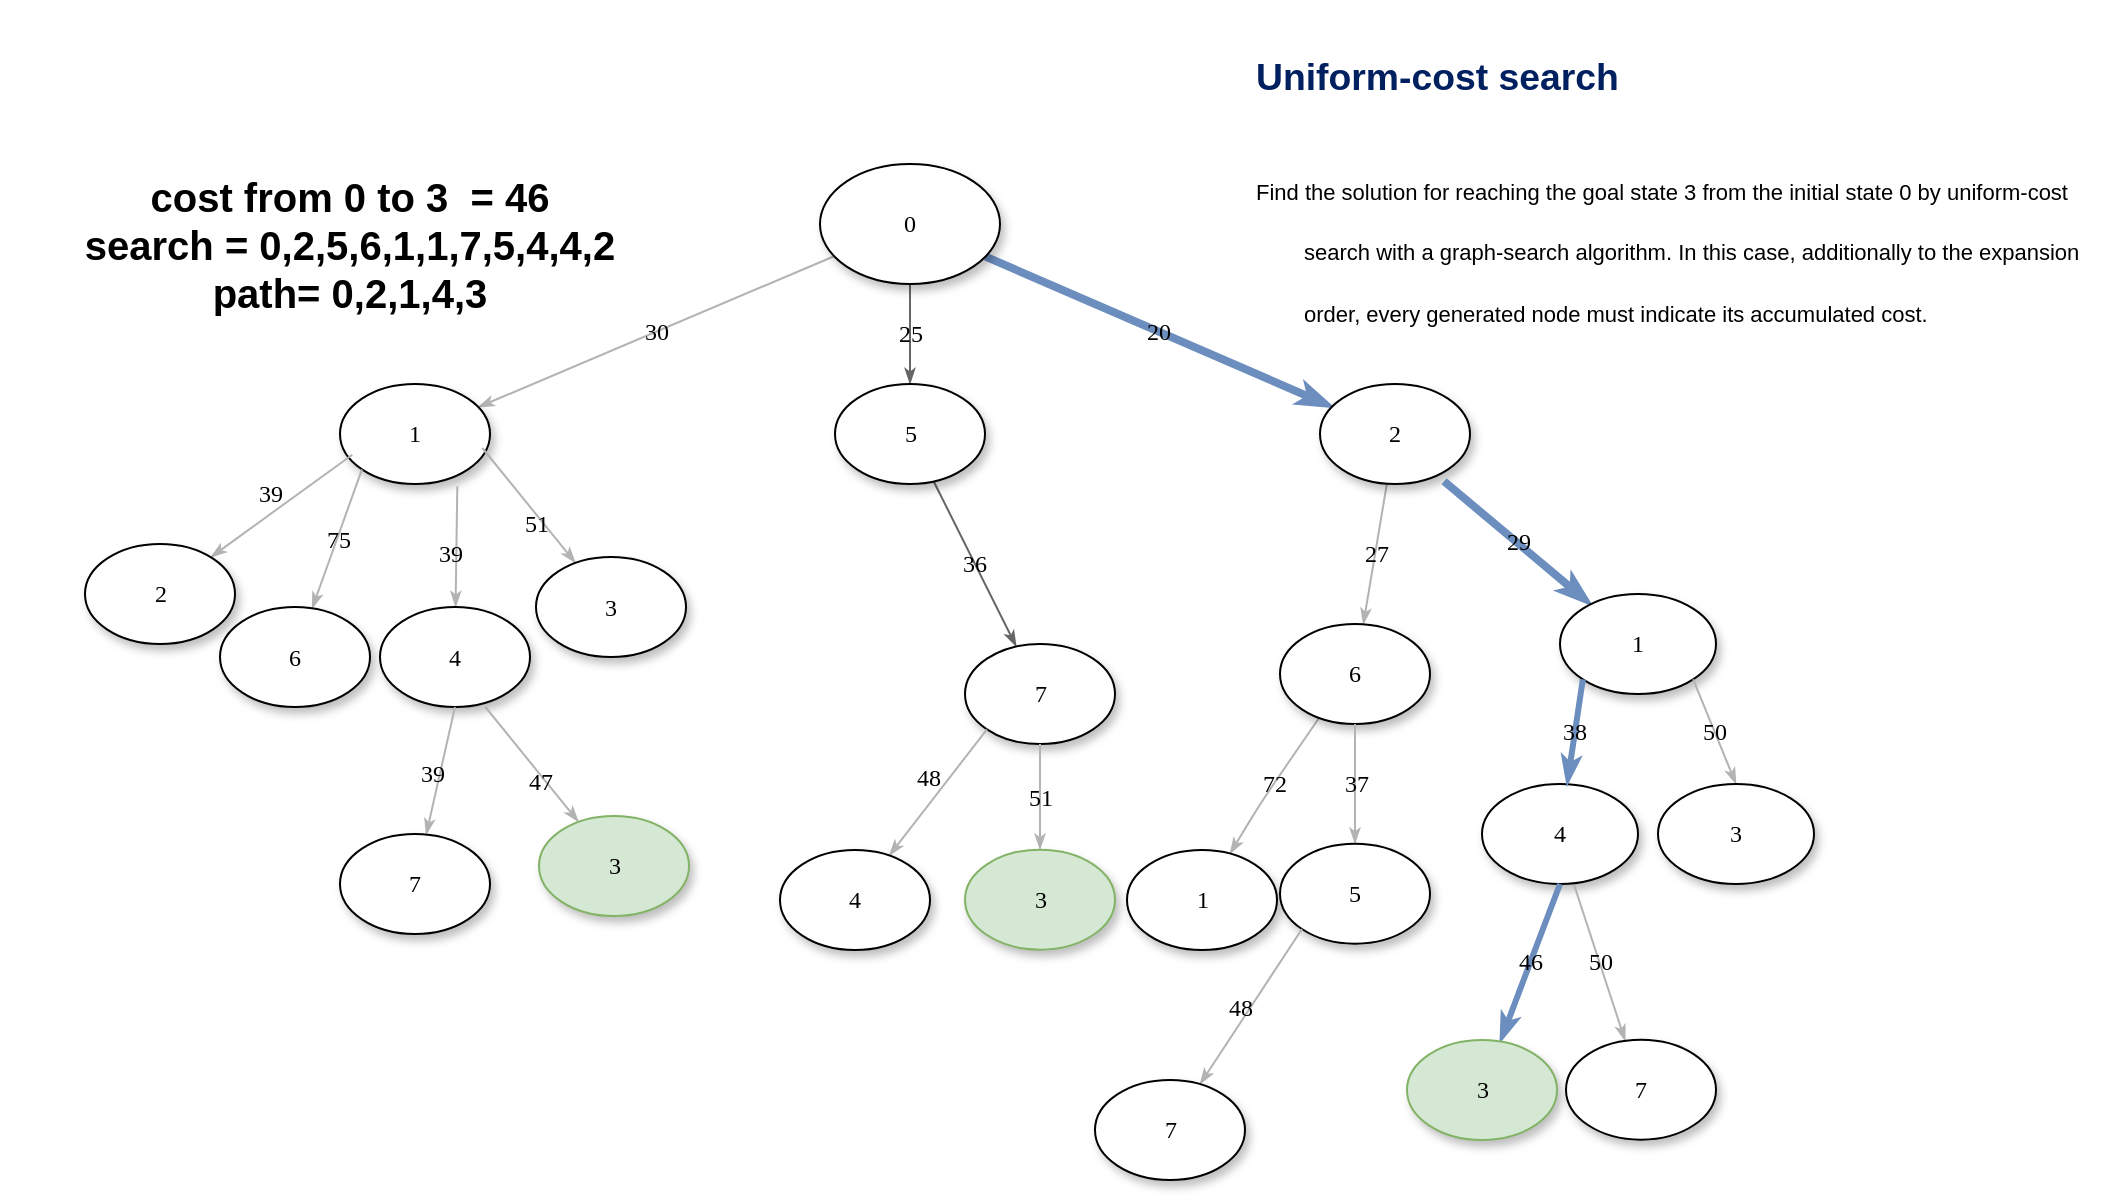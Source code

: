 <mxfile version="11.2.4" type="device" pages="1"><diagram name="Page-1" id="42789a77-a242-8287-6e28-9cd8cfd52e62"><mxGraphModel dx="1263" dy="1417" grid="1" gridSize="10" guides="1" tooltips="1" connect="1" arrows="1" fold="1" page="1" pageScale="1" pageWidth="1100" pageHeight="850" background="#ffffff" math="0" shadow="0"><root><mxCell id="0"/><mxCell id="1" parent="0"/><mxCell id="1ea317790d2ca983-12" value="25" style="edgeStyle=none;rounded=1;html=1;labelBackgroundColor=none;startArrow=none;startFill=0;startSize=5;endArrow=classicThin;endFill=1;endSize=5;jettySize=auto;orthogonalLoop=1;strokeColor=#666666;strokeWidth=1;fontFamily=Verdana;fontSize=12;fontColor=#000000;fillColor=#f5f5f5;" parent="1" source="1ea317790d2ca983-1" target="1ea317790d2ca983-2" edge="1"><mxGeometry relative="1" as="geometry"/></mxCell><mxCell id="1ea317790d2ca983-13" value="30" style="edgeStyle=none;rounded=1;html=1;labelBackgroundColor=none;startArrow=none;startFill=0;startSize=5;endArrow=classicThin;endFill=1;endSize=5;jettySize=auto;orthogonalLoop=1;strokeColor=#B3B3B3;strokeWidth=1;fontFamily=Verdana;fontSize=12;fontColor=#000000;" parent="1" source="1ea317790d2ca983-1" target="1ea317790d2ca983-9" edge="1"><mxGeometry relative="1" as="geometry"/></mxCell><mxCell id="1ea317790d2ca983-14" value="20" style="edgeStyle=none;rounded=1;html=1;labelBackgroundColor=none;startArrow=none;startFill=0;startSize=5;endArrow=classicThin;endFill=1;endSize=5;jettySize=auto;orthogonalLoop=1;strokeColor=#6c8ebf;strokeWidth=4;fontFamily=Verdana;fontSize=12;fontColor=#000000;fillColor=#dae8fc;" parent="1" source="1ea317790d2ca983-1" target="1ea317790d2ca983-3" edge="1"><mxGeometry relative="1" as="geometry"/></mxCell><mxCell id="1ea317790d2ca983-1" value="0" style="ellipse;whiteSpace=wrap;html=1;rounded=0;shadow=1;comic=0;labelBackgroundColor=none;strokeColor=#000000;strokeWidth=1;fillColor=#FFFFFF;fontFamily=Verdana;fontSize=12;fontColor=#000000;align=center;" parent="1" vertex="1"><mxGeometry x="450" y="80" width="90" height="60" as="geometry"/></mxCell><mxCell id="1ea317790d2ca983-21" value="72" style="edgeStyle=none;rounded=1;html=1;labelBackgroundColor=none;startArrow=none;startFill=0;startSize=5;endArrow=classicThin;endFill=1;endSize=5;jettySize=auto;orthogonalLoop=1;strokeColor=#B3B3B3;strokeWidth=1;fontFamily=Verdana;fontSize=12;fontColor=#000000;exitX=0.26;exitY=0.94;exitDx=0;exitDy=0;exitPerimeter=0;" parent="1" source="1ea317790d2ca983-4" target="1ea317790d2ca983-7" edge="1"><mxGeometry relative="1" as="geometry"><Array as="points"><mxPoint x="670" y="400"/></Array></mxGeometry></mxCell><mxCell id="1ea317790d2ca983-22" value="36" style="edgeStyle=none;rounded=1;html=1;labelBackgroundColor=none;startArrow=none;startFill=0;startSize=5;endArrow=classicThin;endFill=1;endSize=5;jettySize=auto;orthogonalLoop=1;strokeColor=#666666;strokeWidth=1;fontFamily=Verdana;fontSize=12;fontColor=#000000;fillColor=#f5f5f5;" parent="1" source="1ea317790d2ca983-2" target="1ea317790d2ca983-6" edge="1"><mxGeometry relative="1" as="geometry"/></mxCell><mxCell id="1ea317790d2ca983-2" value="&lt;span&gt;5&lt;/span&gt;" style="ellipse;whiteSpace=wrap;html=1;rounded=0;shadow=1;comic=0;labelBackgroundColor=none;strokeColor=#000000;strokeWidth=1;fillColor=#FFFFFF;fontFamily=Verdana;fontSize=12;fontColor=#000000;align=center;" parent="1" vertex="1"><mxGeometry x="457.5" y="190" width="75" height="50" as="geometry"/></mxCell><mxCell id="1ea317790d2ca983-15" value="27" style="edgeStyle=none;rounded=1;html=1;labelBackgroundColor=none;startArrow=none;startFill=0;startSize=5;endArrow=classicThin;endFill=1;endSize=5;jettySize=auto;orthogonalLoop=1;strokeColor=#B3B3B3;strokeWidth=1;fontFamily=Verdana;fontSize=12;fontColor=#000000;" parent="1" source="1ea317790d2ca983-3" target="1ea317790d2ca983-4" edge="1"><mxGeometry relative="1" as="geometry"/></mxCell><mxCell id="1ea317790d2ca983-3" value="&lt;span&gt;2&lt;/span&gt;" style="ellipse;whiteSpace=wrap;html=1;rounded=0;shadow=1;comic=0;labelBackgroundColor=none;strokeColor=#000000;strokeWidth=1;fillColor=#FFFFFF;fontFamily=Verdana;fontSize=12;fontColor=#000000;align=center;" parent="1" vertex="1"><mxGeometry x="700" y="190" width="75" height="50" as="geometry"/></mxCell><mxCell id="1ea317790d2ca983-4" value="&lt;span&gt;6&lt;/span&gt;" style="ellipse;whiteSpace=wrap;html=1;rounded=0;shadow=1;comic=0;labelBackgroundColor=none;strokeColor=#000000;strokeWidth=1;fillColor=#FFFFFF;fontFamily=Verdana;fontSize=12;fontColor=#000000;align=center;" parent="1" vertex="1"><mxGeometry x="680" y="310" width="75" height="50" as="geometry"/></mxCell><mxCell id="1ea317790d2ca983-6" value="&lt;span&gt;7&lt;/span&gt;" style="ellipse;whiteSpace=wrap;html=1;rounded=0;shadow=1;comic=0;labelBackgroundColor=none;strokeColor=#000000;strokeWidth=1;fillColor=#FFFFFF;fontFamily=Verdana;fontSize=12;fontColor=#000000;align=center;" parent="1" vertex="1"><mxGeometry x="522.5" y="320" width="75" height="50" as="geometry"/></mxCell><mxCell id="1ea317790d2ca983-7" value="&lt;span&gt;1&lt;/span&gt;" style="ellipse;whiteSpace=wrap;html=1;rounded=0;shadow=1;comic=0;labelBackgroundColor=none;strokeColor=#000000;strokeWidth=1;fillColor=#FFFFFF;fontFamily=Verdana;fontSize=12;fontColor=#000000;align=center;" parent="1" vertex="1"><mxGeometry x="603.5" y="423" width="75" height="50" as="geometry"/></mxCell><mxCell id="1ea317790d2ca983-19" value="37" style="edgeStyle=none;rounded=1;html=1;labelBackgroundColor=none;startArrow=none;startFill=0;startSize=5;endArrow=classicThin;endFill=1;endSize=5;jettySize=auto;orthogonalLoop=1;strokeColor=#B3B3B3;strokeWidth=1;fontFamily=Verdana;fontSize=12;fontColor=#000000;exitX=0.5;exitY=1;exitDx=0;exitDy=0;" parent="1" source="1ea317790d2ca983-4" target="1ea317790d2ca983-10" edge="1"><mxGeometry relative="1" as="geometry"/></mxCell><mxCell id="1ea317790d2ca983-9" value="1" style="ellipse;whiteSpace=wrap;html=1;rounded=0;shadow=1;comic=0;labelBackgroundColor=none;strokeColor=#000000;strokeWidth=1;fillColor=#FFFFFF;fontFamily=Verdana;fontSize=12;fontColor=#000000;align=center;" parent="1" vertex="1"><mxGeometry x="210" y="190" width="75" height="50" as="geometry"/></mxCell><mxCell id="1ea317790d2ca983-20" value="29" style="edgeStyle=none;rounded=1;html=1;labelBackgroundColor=none;startArrow=none;startFill=0;startSize=5;endArrow=classicThin;endFill=1;endSize=5;jettySize=auto;orthogonalLoop=1;strokeColor=#6c8ebf;strokeWidth=4;fontFamily=Verdana;fontSize=12;fontColor=#000000;exitX=0.827;exitY=0.973;exitDx=0;exitDy=0;exitPerimeter=0;fillColor=#dae8fc;" parent="1" source="1ea317790d2ca983-3" target="1ea317790d2ca983-11" edge="1"><mxGeometry relative="1" as="geometry"><Array as="points"/></mxGeometry></mxCell><mxCell id="1ea317790d2ca983-10" value="&lt;span&gt;5&lt;/span&gt;" style="ellipse;whiteSpace=wrap;html=1;rounded=0;shadow=1;comic=0;labelBackgroundColor=none;strokeColor=#000000;strokeWidth=1;fillColor=#FFFFFF;fontFamily=Verdana;fontSize=12;fontColor=#000000;align=center;" parent="1" vertex="1"><mxGeometry x="680" y="419.833" width="75" height="50" as="geometry"/></mxCell><mxCell id="1ea317790d2ca983-11" value="&lt;span&gt;1&lt;/span&gt;" style="ellipse;whiteSpace=wrap;html=1;rounded=0;shadow=1;comic=0;labelBackgroundColor=none;strokeColor=#000000;strokeWidth=1;fillColor=#FFFFFF;fontFamily=Verdana;fontSize=12;fontColor=#000000;align=center;" parent="1" vertex="1"><mxGeometry x="820" y="295" width="78" height="50" as="geometry"/></mxCell><mxCell id="u_YWy7u38ENdyj3N-hBp-10" value="&lt;span&gt;4&lt;/span&gt;" style="ellipse;whiteSpace=wrap;html=1;rounded=0;shadow=1;comic=0;labelBackgroundColor=none;strokeColor=#000000;strokeWidth=1;fillColor=#FFFFFF;fontFamily=Verdana;fontSize=12;fontColor=#000000;align=center;" vertex="1" parent="1"><mxGeometry x="781" y="390" width="78" height="50" as="geometry"/></mxCell><mxCell id="u_YWy7u38ENdyj3N-hBp-2" value="&lt;h1&gt;&lt;p class=&quot;MsoListParagraph&quot; style=&quot;margin-left: 18pt ; text-indent: -18pt ; line-height: 107%&quot;&gt;&lt;b style=&quot;text-indent: -18pt ; font-size: 12px&quot;&gt;&lt;span style=&quot;font-size: 14.0pt ; line-height: 107% ; color: #002060&quot;&gt;Uniform-cost search&amp;nbsp;&lt;/span&gt;&lt;/b&gt;&lt;/p&gt;&lt;p class=&quot;MsoListParagraph&quot; style=&quot;margin-left: 18pt ; text-indent: -18pt ; line-height: 107%&quot;&gt;&lt;span style=&quot;font-weight: 400 ; text-indent: -18pt&quot;&gt;&lt;font style=&quot;font-size: 11px&quot;&gt;Find the solution for reaching the goal state 3 from the initial state 0 by uniform-cost search with a graph-search algorithm. In this case, additionally to the expansion order, every generated node must indicate its accumulated cost.&lt;/font&gt;&lt;/span&gt;&lt;/p&gt;&lt;/h1&gt;" style="text;html=1;strokeColor=none;fillColor=none;spacing=5;spacingTop=-20;whiteSpace=wrap;overflow=hidden;rounded=0;align=left;" vertex="1" parent="1"><mxGeometry x="663" y="8" width="437" height="182" as="geometry"/></mxCell><mxCell id="u_YWy7u38ENdyj3N-hBp-4" value="&lt;b style=&quot;font-size: 20px&quot;&gt;cost from 0 to 3&amp;nbsp; = 46&lt;br&gt;search = 0,2,5,6,1,1,7,5,4,4,2&lt;br&gt;path= 0,2,1,4,3&lt;br&gt;&lt;/b&gt;" style="text;html=1;strokeColor=none;fillColor=none;align=center;verticalAlign=middle;whiteSpace=wrap;rounded=0;" vertex="1" parent="1"><mxGeometry x="40" y="60" width="350" height="120" as="geometry"/></mxCell><mxCell id="u_YWy7u38ENdyj3N-hBp-15" value="38" style="edgeStyle=none;rounded=1;html=1;labelBackgroundColor=none;startArrow=none;startFill=0;startSize=5;endArrow=classicThin;endFill=1;endSize=5;jettySize=auto;orthogonalLoop=1;strokeColor=#6c8ebf;strokeWidth=3;fontFamily=Verdana;fontSize=12;fontColor=#000000;exitX=0;exitY=1;exitDx=0;exitDy=0;fillColor=#dae8fc;" edge="1" parent="1" source="1ea317790d2ca983-11" target="u_YWy7u38ENdyj3N-hBp-10"><mxGeometry relative="1" as="geometry"><mxPoint x="840" y="370" as="sourcePoint"/><mxPoint x="840" y="429.833" as="targetPoint"/></mxGeometry></mxCell><mxCell id="u_YWy7u38ENdyj3N-hBp-16" value="50" style="edgeStyle=none;rounded=1;html=1;labelBackgroundColor=none;startArrow=none;startFill=0;startSize=5;endArrow=classicThin;endFill=1;endSize=5;jettySize=auto;orthogonalLoop=1;strokeColor=#B3B3B3;strokeWidth=1;fontFamily=Verdana;fontSize=12;fontColor=#000000;exitX=1;exitY=1;exitDx=0;exitDy=0;entryX=0.5;entryY=0;entryDx=0;entryDy=0;" edge="1" parent="1" source="1ea317790d2ca983-11" target="u_YWy7u38ENdyj3N-hBp-17"><mxGeometry relative="1" as="geometry"><mxPoint x="841.662" y="347.829" as="sourcePoint"/><mxPoint x="886" y="390" as="targetPoint"/></mxGeometry></mxCell><mxCell id="u_YWy7u38ENdyj3N-hBp-17" value="&lt;span&gt;3&lt;/span&gt;" style="ellipse;whiteSpace=wrap;html=1;rounded=0;shadow=1;comic=0;labelBackgroundColor=none;strokeColor=#000000;strokeWidth=1;fillColor=#FFFFFF;fontFamily=Verdana;fontSize=12;fontColor=#000000;align=center;" vertex="1" parent="1"><mxGeometry x="869" y="390" width="78" height="50" as="geometry"/></mxCell><mxCell id="u_YWy7u38ENdyj3N-hBp-18" value="75" style="edgeStyle=none;rounded=1;html=1;labelBackgroundColor=none;startArrow=none;startFill=0;startSize=5;endArrow=classicThin;endFill=1;endSize=5;jettySize=auto;orthogonalLoop=1;strokeColor=#B3B3B3;strokeWidth=1;fontFamily=Verdana;fontSize=12;fontColor=#000000;exitX=0;exitY=1;exitDx=0;exitDy=0;" edge="1" parent="1" target="u_YWy7u38ENdyj3N-hBp-19" source="1ea317790d2ca983-9"><mxGeometry relative="1" as="geometry"><mxPoint x="232" y="238.5" as="sourcePoint"/><Array as="points"/></mxGeometry></mxCell><mxCell id="u_YWy7u38ENdyj3N-hBp-19" value="&lt;span&gt;6&lt;/span&gt;" style="ellipse;whiteSpace=wrap;html=1;rounded=0;shadow=1;comic=0;labelBackgroundColor=none;strokeColor=#000000;strokeWidth=1;fillColor=#FFFFFF;fontFamily=Verdana;fontSize=12;fontColor=#000000;align=center;" vertex="1" parent="1"><mxGeometry x="150" y="301.5" width="75" height="50" as="geometry"/></mxCell><mxCell id="u_YWy7u38ENdyj3N-hBp-20" value="39" style="edgeStyle=none;rounded=1;html=1;labelBackgroundColor=none;startArrow=none;startFill=0;startSize=5;endArrow=classicThin;endFill=1;endSize=5;jettySize=auto;orthogonalLoop=1;strokeColor=#B3B3B3;strokeWidth=1;fontFamily=Verdana;fontSize=12;fontColor=#000000;exitX=0.782;exitY=1.023;exitDx=0;exitDy=0;exitPerimeter=0;" edge="1" parent="1" target="u_YWy7u38ENdyj3N-hBp-21" source="1ea317790d2ca983-9"><mxGeometry x="0.207" y="-10" relative="1" as="geometry"><mxPoint x="397" y="270" as="sourcePoint"/><Array as="points"/><mxPoint x="7" y="-3" as="offset"/></mxGeometry></mxCell><mxCell id="u_YWy7u38ENdyj3N-hBp-21" value="&lt;span&gt;4&lt;/span&gt;" style="ellipse;whiteSpace=wrap;html=1;rounded=0;shadow=1;comic=0;labelBackgroundColor=none;strokeColor=#000000;strokeWidth=1;fillColor=#FFFFFF;fontFamily=Verdana;fontSize=12;fontColor=#000000;align=center;" vertex="1" parent="1"><mxGeometry x="230" y="301.5" width="75" height="50" as="geometry"/></mxCell><mxCell id="u_YWy7u38ENdyj3N-hBp-22" value="51" style="edgeStyle=none;rounded=1;html=1;labelBackgroundColor=none;startArrow=none;startFill=0;startSize=5;endArrow=classicThin;endFill=1;endSize=5;jettySize=auto;orthogonalLoop=1;strokeColor=#B3B3B3;strokeWidth=1;fontFamily=Verdana;fontSize=12;fontColor=#000000;exitX=0.949;exitY=0.64;exitDx=0;exitDy=0;exitPerimeter=0;" edge="1" parent="1" target="u_YWy7u38ENdyj3N-hBp-23" source="1ea317790d2ca983-9"><mxGeometry x="0.207" y="-10" relative="1" as="geometry"><mxPoint x="306.65" y="222.65" as="sourcePoint"/><Array as="points"/><mxPoint x="7" y="-3" as="offset"/></mxGeometry></mxCell><mxCell id="u_YWy7u38ENdyj3N-hBp-23" value="&lt;span&gt;3&lt;/span&gt;" style="ellipse;whiteSpace=wrap;html=1;rounded=0;shadow=1;comic=0;labelBackgroundColor=none;strokeColor=#000000;strokeWidth=1;fillColor=#FFFFFF;fontFamily=Verdana;fontSize=12;fontColor=#000000;align=center;" vertex="1" parent="1"><mxGeometry x="308" y="276.5" width="75" height="50" as="geometry"/></mxCell><mxCell id="u_YWy7u38ENdyj3N-hBp-24" value="39" style="edgeStyle=none;rounded=1;html=1;labelBackgroundColor=none;startArrow=none;startFill=0;startSize=5;endArrow=classicThin;endFill=1;endSize=5;jettySize=auto;orthogonalLoop=1;strokeColor=#B3B3B3;strokeWidth=1;fontFamily=Verdana;fontSize=12;fontColor=#000000;exitX=0.082;exitY=0.707;exitDx=0;exitDy=0;exitPerimeter=0;" edge="1" parent="1" target="u_YWy7u38ENdyj3N-hBp-25" source="1ea317790d2ca983-9"><mxGeometry x="0.207" y="-10" relative="1" as="geometry"><mxPoint x="81.15" y="216.15" as="sourcePoint"/><Array as="points"/><mxPoint x="7" y="-3" as="offset"/></mxGeometry></mxCell><mxCell id="u_YWy7u38ENdyj3N-hBp-25" value="&lt;span&gt;2&lt;/span&gt;" style="ellipse;whiteSpace=wrap;html=1;rounded=0;shadow=1;comic=0;labelBackgroundColor=none;strokeColor=#000000;strokeWidth=1;fillColor=#FFFFFF;fontFamily=Verdana;fontSize=12;fontColor=#000000;align=center;" vertex="1" parent="1"><mxGeometry x="82.5" y="270" width="75" height="50" as="geometry"/></mxCell><mxCell id="u_YWy7u38ENdyj3N-hBp-27" value="46" style="edgeStyle=none;rounded=1;html=1;labelBackgroundColor=none;startArrow=none;startFill=0;startSize=5;endArrow=classicThin;endFill=1;endSize=5;jettySize=auto;orthogonalLoop=1;strokeColor=#6c8ebf;strokeWidth=3;fontFamily=Verdana;fontSize=12;fontColor=#000000;exitX=0.5;exitY=1;exitDx=0;exitDy=0;fillColor=#dae8fc;" edge="1" parent="1" target="u_YWy7u38ENdyj3N-hBp-28" source="u_YWy7u38ENdyj3N-hBp-10"><mxGeometry relative="1" as="geometry"><mxPoint x="842.5" y="455" as="sourcePoint"/><Array as="points"/></mxGeometry></mxCell><mxCell id="u_YWy7u38ENdyj3N-hBp-28" value="&lt;span&gt;3&lt;/span&gt;" style="ellipse;whiteSpace=wrap;html=1;rounded=0;shadow=1;comic=0;labelBackgroundColor=none;strokeColor=#82b366;strokeWidth=1;fillColor=#d5e8d4;fontFamily=Verdana;fontSize=12;align=center;" vertex="1" parent="1"><mxGeometry x="743.5" y="518" width="75" height="50" as="geometry"/></mxCell><mxCell id="u_YWy7u38ENdyj3N-hBp-29" value="50" style="edgeStyle=none;rounded=1;html=1;labelBackgroundColor=none;startArrow=none;startFill=0;startSize=5;endArrow=classicThin;endFill=1;endSize=5;jettySize=auto;orthogonalLoop=1;strokeColor=#B3B3B3;strokeWidth=1;fontFamily=Verdana;fontSize=12;fontColor=#000000;exitX=0.59;exitY=1.007;exitDx=0;exitDy=0;exitPerimeter=0;" edge="1" parent="1" target="u_YWy7u38ENdyj3N-hBp-30" source="u_YWy7u38ENdyj3N-hBp-10"><mxGeometry relative="1" as="geometry"><mxPoint x="860.5" y="458" as="sourcePoint"/></mxGeometry></mxCell><mxCell id="u_YWy7u38ENdyj3N-hBp-30" value="&lt;span&gt;7&lt;/span&gt;" style="ellipse;whiteSpace=wrap;html=1;rounded=0;shadow=1;comic=0;labelBackgroundColor=none;strokeColor=#000000;strokeWidth=1;fillColor=#FFFFFF;fontFamily=Verdana;fontSize=12;fontColor=#000000;align=center;" vertex="1" parent="1"><mxGeometry x="823" y="517.833" width="75" height="50" as="geometry"/></mxCell><mxCell id="u_YWy7u38ENdyj3N-hBp-35" value="48" style="edgeStyle=none;rounded=1;html=1;labelBackgroundColor=none;startArrow=none;startFill=0;startSize=5;endArrow=classicThin;endFill=1;endSize=5;jettySize=auto;orthogonalLoop=1;strokeColor=#B3B3B3;strokeWidth=1;fontFamily=Verdana;fontSize=12;fontColor=#000000;exitX=0;exitY=1;exitDx=0;exitDy=0;" edge="1" parent="1" target="u_YWy7u38ENdyj3N-hBp-36" source="1ea317790d2ca983-10"><mxGeometry x="0.207" y="-8" relative="1" as="geometry"><mxPoint x="699.5" y="475" as="sourcePoint"/><Array as="points"/><mxPoint x="6" y="-3" as="offset"/></mxGeometry></mxCell><mxCell id="u_YWy7u38ENdyj3N-hBp-36" value="&lt;span&gt;7&lt;/span&gt;" style="ellipse;whiteSpace=wrap;html=1;rounded=0;shadow=1;comic=0;labelBackgroundColor=none;strokeColor=#000000;strokeWidth=1;fillColor=#FFFFFF;fontFamily=Verdana;fontSize=12;fontColor=#000000;align=center;" vertex="1" parent="1"><mxGeometry x="587.5" y="538" width="75" height="50" as="geometry"/></mxCell><mxCell id="u_YWy7u38ENdyj3N-hBp-39" value="48" style="edgeStyle=none;rounded=1;html=1;labelBackgroundColor=none;startArrow=none;startFill=0;startSize=5;endArrow=classicThin;endFill=1;endSize=5;jettySize=auto;orthogonalLoop=1;strokeColor=#B3B3B3;strokeWidth=1;fontFamily=Verdana;fontSize=12;fontColor=#000000;exitX=0;exitY=1;exitDx=0;exitDy=0;" edge="1" parent="1" target="u_YWy7u38ENdyj3N-hBp-40" source="1ea317790d2ca983-6"><mxGeometry x="0.141" y="-13" relative="1" as="geometry"><mxPoint x="559" y="360" as="sourcePoint"/><Array as="points"/><mxPoint x="9" y="-4" as="offset"/></mxGeometry></mxCell><mxCell id="u_YWy7u38ENdyj3N-hBp-40" value="&lt;span&gt;4&lt;/span&gt;" style="ellipse;whiteSpace=wrap;html=1;rounded=0;shadow=1;comic=0;labelBackgroundColor=none;strokeColor=#000000;strokeWidth=1;fillColor=#FFFFFF;fontFamily=Verdana;fontSize=12;fontColor=#000000;align=center;" vertex="1" parent="1"><mxGeometry x="430" y="423" width="75" height="50" as="geometry"/></mxCell><mxCell id="u_YWy7u38ENdyj3N-hBp-41" value="51" style="edgeStyle=none;rounded=1;html=1;labelBackgroundColor=none;startArrow=none;startFill=0;startSize=5;endArrow=classicThin;endFill=1;endSize=5;jettySize=auto;orthogonalLoop=1;strokeColor=#B3B3B3;strokeWidth=1;fontFamily=Verdana;fontSize=12;fontColor=#000000;exitX=0.5;exitY=1;exitDx=0;exitDy=0;" edge="1" parent="1" target="u_YWy7u38ENdyj3N-hBp-42" source="1ea317790d2ca983-6"><mxGeometry relative="1" as="geometry"><mxPoint x="560" y="363" as="sourcePoint"/></mxGeometry></mxCell><mxCell id="u_YWy7u38ENdyj3N-hBp-42" value="&lt;span&gt;3&lt;/span&gt;" style="ellipse;whiteSpace=wrap;html=1;rounded=0;shadow=1;comic=0;labelBackgroundColor=none;strokeColor=#82b366;strokeWidth=1;fillColor=#d5e8d4;fontFamily=Verdana;fontSize=12;align=center;" vertex="1" parent="1"><mxGeometry x="522.5" y="422.833" width="75" height="50" as="geometry"/></mxCell><mxCell id="u_YWy7u38ENdyj3N-hBp-43" value="39" style="edgeStyle=none;rounded=1;html=1;labelBackgroundColor=none;startArrow=none;startFill=0;startSize=5;endArrow=classicThin;endFill=1;endSize=5;jettySize=auto;orthogonalLoop=1;strokeColor=#B3B3B3;strokeWidth=1;fontFamily=Verdana;fontSize=12;fontColor=#000000;exitX=0.5;exitY=1;exitDx=0;exitDy=0;" edge="1" parent="1" target="u_YWy7u38ENdyj3N-hBp-44" source="u_YWy7u38ENdyj3N-hBp-21"><mxGeometry x="0.207" y="-10" relative="1" as="geometry"><mxPoint x="270.15" y="370.65" as="sourcePoint"/><Array as="points"/><mxPoint x="7" y="-3" as="offset"/></mxGeometry></mxCell><mxCell id="u_YWy7u38ENdyj3N-hBp-44" value="&lt;span&gt;7&lt;/span&gt;" style="ellipse;whiteSpace=wrap;html=1;rounded=0;shadow=1;comic=0;labelBackgroundColor=none;strokeColor=#000000;strokeWidth=1;fillColor=#FFFFFF;fontFamily=Verdana;fontSize=12;fontColor=#000000;align=center;" vertex="1" parent="1"><mxGeometry x="210" y="415" width="75" height="50" as="geometry"/></mxCell><mxCell id="u_YWy7u38ENdyj3N-hBp-45" value="47" style="edgeStyle=none;rounded=1;html=1;labelBackgroundColor=none;startArrow=none;startFill=0;startSize=5;endArrow=classicThin;endFill=1;endSize=5;jettySize=auto;orthogonalLoop=1;strokeColor=#B3B3B3;strokeWidth=1;fontFamily=Verdana;fontSize=12;fontColor=#000000;exitX=0.949;exitY=0.64;exitDx=0;exitDy=0;exitPerimeter=0;" edge="1" parent="1" target="u_YWy7u38ENdyj3N-hBp-46"><mxGeometry x="0.207" y="-10" relative="1" as="geometry"><mxPoint x="282.675" y="351.5" as="sourcePoint"/><Array as="points"/><mxPoint x="7" y="-3" as="offset"/></mxGeometry></mxCell><mxCell id="u_YWy7u38ENdyj3N-hBp-46" value="&lt;span&gt;3&lt;/span&gt;" style="ellipse;whiteSpace=wrap;html=1;rounded=0;shadow=1;comic=0;labelBackgroundColor=none;strokeColor=#82b366;strokeWidth=1;fillColor=#d5e8d4;fontFamily=Verdana;fontSize=12;align=center;" vertex="1" parent="1"><mxGeometry x="309.5" y="406" width="75" height="50" as="geometry"/></mxCell></root></mxGraphModel></diagram></mxfile>